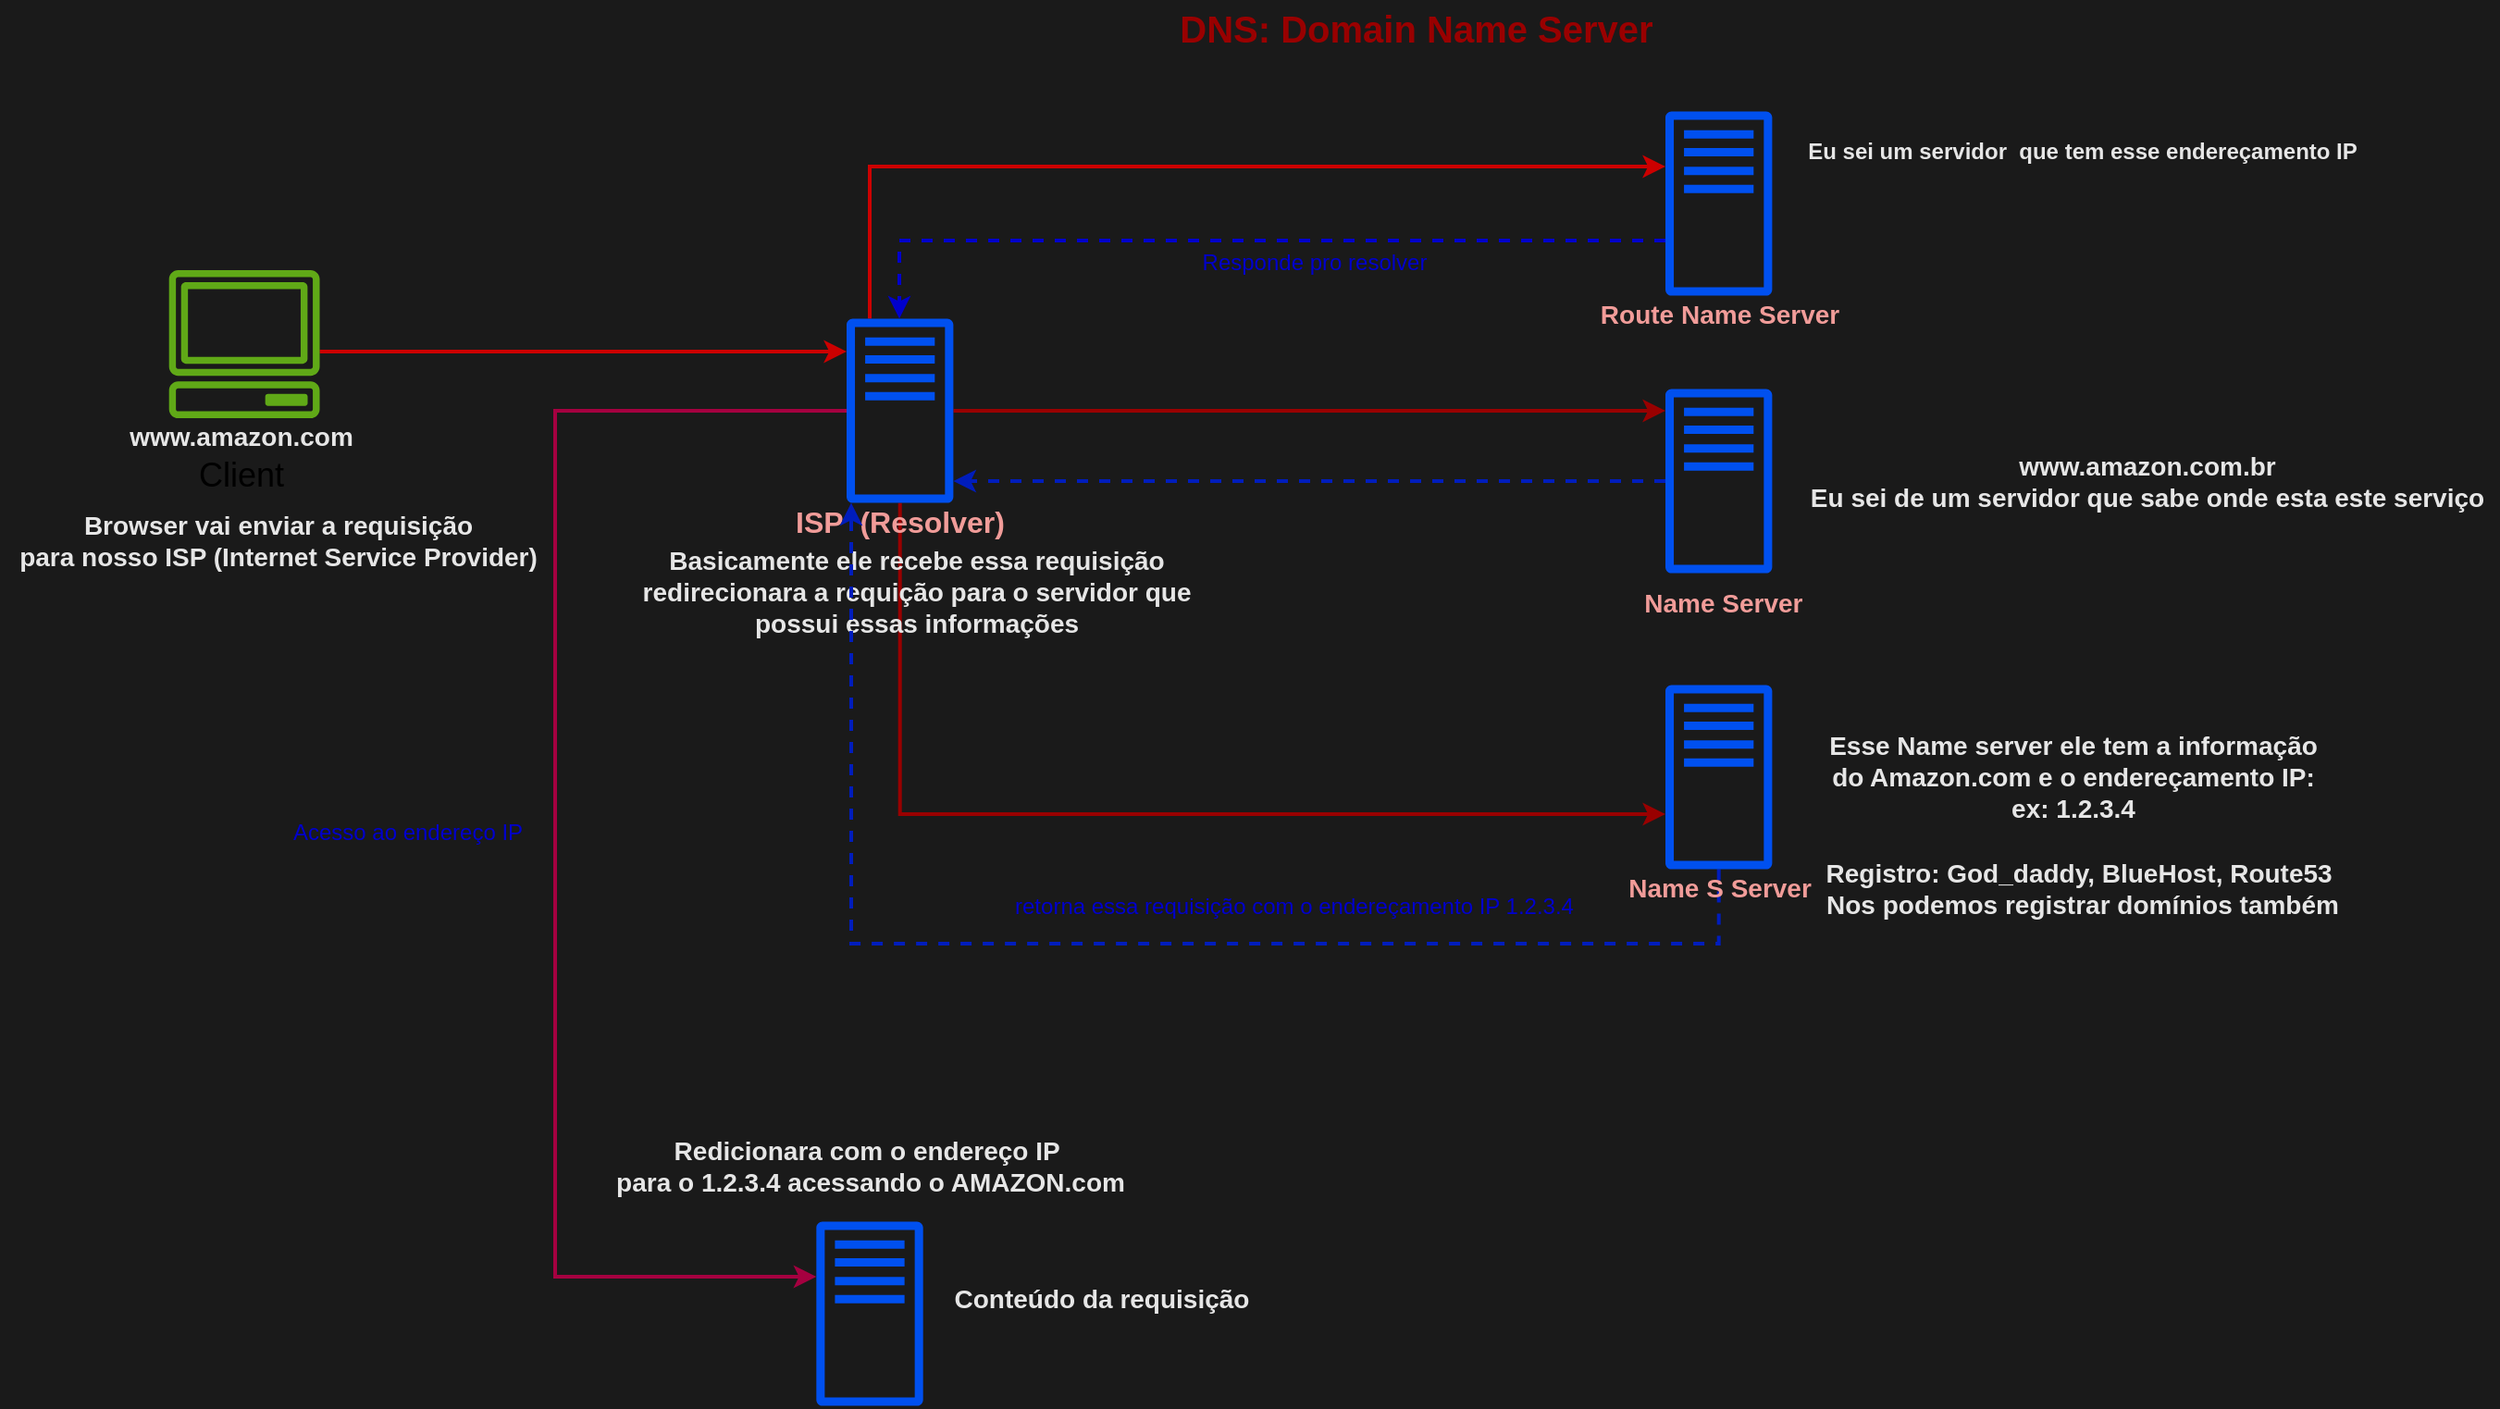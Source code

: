 <mxfile version="17.4.2" type="device"><diagram id="WICaurdqhGkqpW_RqLix" name="Domain Name Server"><mxGraphModel dx="1865" dy="1204" grid="1" gridSize="10" guides="1" tooltips="1" connect="1" arrows="1" fold="1" page="0" pageScale="1" pageWidth="1169" pageHeight="827" background="#1A1A1A" math="0" shadow="0"><root><mxCell id="0"/><mxCell id="1" parent="0"/><mxCell id="3zDydCU0cLycNKoVCkuF-1" value="DNS: Domain Name Server" style="text;html=1;align=center;verticalAlign=middle;resizable=0;points=[];autosize=1;strokeColor=none;fillColor=none;fontSize=20;fontColor=#990000;fontStyle=1" vertex="1" parent="1"><mxGeometry x="540" y="-230" width="270" height="30" as="geometry"/></mxCell><mxCell id="3zDydCU0cLycNKoVCkuF-15" style="edgeStyle=orthogonalEdgeStyle;rounded=0;orthogonalLoop=1;jettySize=auto;html=1;fontSize=14;fontColor=#E6E6E6;strokeColor=#CC0000;strokeWidth=2;fillColor=#FFB570;gradientColor=none;" edge="1" parent="1" source="3zDydCU0cLycNKoVCkuF-2" target="3zDydCU0cLycNKoVCkuF-11"><mxGeometry relative="1" as="geometry"><mxPoint x="280" y="-80" as="targetPoint"/><Array as="points"><mxPoint x="240" y="-40"/><mxPoint x="240" y="-40"/></Array></mxGeometry></mxCell><mxCell id="3zDydCU0cLycNKoVCkuF-2" value="" style="sketch=0;outlineConnect=0;fontColor=#ffffff;fillColor=#60a917;strokeColor=#2D7600;dashed=0;verticalLabelPosition=bottom;verticalAlign=top;align=center;html=1;fontSize=12;fontStyle=0;aspect=fixed;pointerEvents=1;shape=mxgraph.aws4.client;strokeWidth=1;" vertex="1" parent="1"><mxGeometry x="1" y="-84" width="82.11" height="80" as="geometry"/></mxCell><mxCell id="3zDydCU0cLycNKoVCkuF-3" value="Client" style="text;html=1;align=center;verticalAlign=middle;resizable=0;points=[];autosize=1;strokeColor=none;fillColor=none;fontSize=18;" vertex="1" parent="1"><mxGeometry x="10" y="12" width="60" height="30" as="geometry"/></mxCell><mxCell id="3zDydCU0cLycNKoVCkuF-4" value="&lt;font color=&quot;#e6e6e6&quot; style=&quot;font-size: 14px&quot;&gt;Browser vai enviar a requisição&lt;br style=&quot;font-size: 14px&quot;&gt;para nosso ISP (Internet Service Provider)&lt;br style=&quot;font-size: 14px&quot;&gt;&lt;/font&gt;" style="text;html=1;align=center;verticalAlign=middle;resizable=0;points=[];autosize=1;strokeColor=none;fillColor=none;fontSize=14;fontColor=#990000;fontStyle=1" vertex="1" parent="1"><mxGeometry x="-90" y="42" width="300" height="40" as="geometry"/></mxCell><mxCell id="3zDydCU0cLycNKoVCkuF-10" value="&lt;b&gt;www.amazon.com&lt;/b&gt;" style="text;html=1;align=center;verticalAlign=middle;resizable=0;points=[];autosize=1;strokeColor=none;fillColor=none;fontSize=14;fontColor=#E6E6E6;" vertex="1" parent="1"><mxGeometry x="-30" y="-4" width="140" height="20" as="geometry"/></mxCell><mxCell id="3zDydCU0cLycNKoVCkuF-19" style="edgeStyle=orthogonalEdgeStyle;rounded=0;orthogonalLoop=1;jettySize=auto;html=1;fontSize=14;fontColor=#F19C99;strokeColor=#CC0000;strokeWidth=2;fillColor=#FFB570;gradientColor=none;" edge="1" parent="1" source="3zDydCU0cLycNKoVCkuF-11" target="3zDydCU0cLycNKoVCkuF-17"><mxGeometry relative="1" as="geometry"><Array as="points"><mxPoint x="380" y="-140"/></Array></mxGeometry></mxCell><mxCell id="3zDydCU0cLycNKoVCkuF-27" style="edgeStyle=orthogonalEdgeStyle;rounded=0;orthogonalLoop=1;jettySize=auto;html=1;fontSize=12;fontColor=#0000CC;strokeColor=#990000;strokeWidth=2;fillColor=#FFB570;gradientColor=none;elbow=vertical;" edge="1" parent="1" source="3zDydCU0cLycNKoVCkuF-11" target="3zDydCU0cLycNKoVCkuF-21"><mxGeometry relative="1" as="geometry"><Array as="points"><mxPoint x="720" y="-8"/><mxPoint x="720" y="-8"/></Array></mxGeometry></mxCell><mxCell id="3zDydCU0cLycNKoVCkuF-35" style="edgeStyle=orthogonalEdgeStyle;rounded=0;orthogonalLoop=1;jettySize=auto;html=1;fontSize=12;fontColor=#0000CC;strokeColor=#990000;strokeWidth=2;fillColor=#FFB570;gradientColor=none;elbow=vertical;" edge="1" parent="1" source="3zDydCU0cLycNKoVCkuF-11" target="3zDydCU0cLycNKoVCkuF-33"><mxGeometry relative="1" as="geometry"><mxPoint x="390" y="340" as="targetPoint"/><Array as="points"><mxPoint x="396" y="210"/></Array></mxGeometry></mxCell><mxCell id="3zDydCU0cLycNKoVCkuF-41" style="edgeStyle=orthogonalEdgeStyle;rounded=0;orthogonalLoop=1;jettySize=auto;html=1;fontSize=12;fontColor=#0000CC;strokeColor=#A50040;strokeWidth=2;fillColor=#d80073;elbow=vertical;" edge="1" parent="1" source="3zDydCU0cLycNKoVCkuF-11" target="3zDydCU0cLycNKoVCkuF-42"><mxGeometry relative="1" as="geometry"><mxPoint x="240" y="460" as="targetPoint"/><Array as="points"><mxPoint x="210" y="-8"/><mxPoint x="210" y="460"/></Array></mxGeometry></mxCell><mxCell id="3zDydCU0cLycNKoVCkuF-11" value="" style="sketch=0;outlineConnect=0;fontColor=#ffffff;fillColor=#0050ef;strokeColor=#001DBC;dashed=0;verticalLabelPosition=bottom;verticalAlign=top;align=center;html=1;fontSize=12;fontStyle=0;aspect=fixed;pointerEvents=1;shape=mxgraph.aws4.traditional_server;" vertex="1" parent="1"><mxGeometry x="367.5" y="-58" width="57.69" height="100" as="geometry"/></mxCell><mxCell id="3zDydCU0cLycNKoVCkuF-12" value="ISP&amp;nbsp; (Resolver)" style="text;html=1;align=center;verticalAlign=middle;resizable=0;points=[];autosize=1;strokeColor=none;fillColor=none;fontSize=16;fontColor=#F19C99;fontStyle=1" vertex="1" parent="1"><mxGeometry x="331.34" y="42" width="130" height="20" as="geometry"/></mxCell><mxCell id="3zDydCU0cLycNKoVCkuF-16" value="&lt;font color=&quot;#e6e6e6&quot; style=&quot;font-size: 14px&quot;&gt;Basicamente ele recebe essa requisição&lt;br&gt;redirecionara a requição para o servidor que&lt;br&gt;possui essas informações&lt;br style=&quot;font-size: 14px&quot;&gt;&lt;/font&gt;" style="text;html=1;align=center;verticalAlign=middle;resizable=0;points=[];autosize=1;strokeColor=none;fillColor=none;fontSize=14;fontColor=#990000;fontStyle=1" vertex="1" parent="1"><mxGeometry x="250" y="60" width="310" height="60" as="geometry"/></mxCell><mxCell id="3zDydCU0cLycNKoVCkuF-23" style="rounded=0;orthogonalLoop=1;jettySize=auto;html=1;fontSize=12;fontColor=#0000CC;strokeColor=#0000CC;strokeWidth=2;fillColor=#FFB570;gradientColor=none;elbow=vertical;edgeStyle=orthogonalEdgeStyle;dashed=1;" edge="1" parent="1" source="3zDydCU0cLycNKoVCkuF-17" target="3zDydCU0cLycNKoVCkuF-11"><mxGeometry relative="1" as="geometry"><mxPoint x="490" y="10" as="targetPoint"/><Array as="points"><mxPoint x="396" y="-100"/></Array></mxGeometry></mxCell><mxCell id="3zDydCU0cLycNKoVCkuF-17" value="" style="sketch=0;outlineConnect=0;fontColor=#ffffff;fillColor=#0050ef;strokeColor=#001DBC;dashed=0;verticalLabelPosition=bottom;verticalAlign=top;align=center;html=1;fontSize=12;fontStyle=0;aspect=fixed;pointerEvents=1;shape=mxgraph.aws4.traditional_server;" vertex="1" parent="1"><mxGeometry x="810" y="-170" width="57.69" height="100" as="geometry"/></mxCell><mxCell id="3zDydCU0cLycNKoVCkuF-18" value="Route Name Server" style="text;html=1;align=center;verticalAlign=middle;resizable=0;points=[];autosize=1;strokeColor=none;fillColor=none;fontSize=14;fontColor=#F19C99;fontStyle=1" vertex="1" parent="1"><mxGeometry x="768.84" y="-70" width="140" height="20" as="geometry"/></mxCell><mxCell id="3zDydCU0cLycNKoVCkuF-32" style="edgeStyle=orthogonalEdgeStyle;rounded=0;orthogonalLoop=1;jettySize=auto;html=1;fontSize=12;fontColor=#0000CC;strokeColor=#001DBC;strokeWidth=2;fillColor=#0050ef;elbow=vertical;dashed=1;" edge="1" parent="1" source="3zDydCU0cLycNKoVCkuF-21" target="3zDydCU0cLycNKoVCkuF-11"><mxGeometry relative="1" as="geometry"><Array as="points"><mxPoint x="530" y="30"/><mxPoint x="530" y="30"/></Array></mxGeometry></mxCell><mxCell id="3zDydCU0cLycNKoVCkuF-21" value="" style="sketch=0;outlineConnect=0;fontColor=#ffffff;fillColor=#0050ef;strokeColor=#001DBC;dashed=0;verticalLabelPosition=bottom;verticalAlign=top;align=center;html=1;fontSize=12;fontStyle=0;aspect=fixed;pointerEvents=1;shape=mxgraph.aws4.traditional_server;" vertex="1" parent="1"><mxGeometry x="810" y="-20" width="57.69" height="100" as="geometry"/></mxCell><mxCell id="3zDydCU0cLycNKoVCkuF-22" value="&lt;font color=&quot;#e6e6e6&quot; style=&quot;font-size: 12px;&quot;&gt;Eu sei um servidor&amp;nbsp; que tem esse endereçamento IP&lt;br style=&quot;font-size: 12px;&quot;&gt;&lt;/font&gt;" style="text;html=1;align=center;verticalAlign=middle;resizable=0;points=[];autosize=1;strokeColor=none;fillColor=none;fontSize=12;fontColor=#990000;fontStyle=1" vertex="1" parent="1"><mxGeometry x="880" y="-158" width="310" height="20" as="geometry"/></mxCell><mxCell id="3zDydCU0cLycNKoVCkuF-24" value="&lt;font color=&quot;#0000cc&quot;&gt;Responde pro resolver&lt;/font&gt;" style="text;html=1;align=center;verticalAlign=middle;resizable=0;points=[];autosize=1;strokeColor=none;fillColor=none;fontSize=12;fontColor=#F19C99;" vertex="1" parent="1"><mxGeometry x="550" y="-98" width="140" height="20" as="geometry"/></mxCell><mxCell id="3zDydCU0cLycNKoVCkuF-25" value="&lt;font color=&quot;#e6e6e6&quot; style=&quot;font-size: 14px&quot;&gt;www.amazon.com.br&lt;br&gt;Eu sei de um servidor que sabe onde esta este serviço&lt;br style=&quot;font-size: 14px&quot;&gt;&lt;/font&gt;" style="text;html=1;align=center;verticalAlign=middle;resizable=0;points=[];autosize=1;strokeColor=none;fillColor=none;fontSize=14;fontColor=#990000;fontStyle=1" vertex="1" parent="1"><mxGeometry x="880" y="10" width="380" height="40" as="geometry"/></mxCell><mxCell id="3zDydCU0cLycNKoVCkuF-26" value="&amp;nbsp;Name Server" style="text;html=1;align=center;verticalAlign=middle;resizable=0;points=[];autosize=1;strokeColor=none;fillColor=none;fontSize=14;fontColor=#F19C99;fontStyle=1" vertex="1" parent="1"><mxGeometry x="783.84" y="86" width="110" height="20" as="geometry"/></mxCell><mxCell id="3zDydCU0cLycNKoVCkuF-37" style="edgeStyle=orthogonalEdgeStyle;rounded=0;orthogonalLoop=1;jettySize=auto;html=1;fontSize=12;fontColor=#0000CC;strokeColor=#001DBC;strokeWidth=2;fillColor=#0050ef;elbow=vertical;dashed=1;" edge="1" parent="1" source="3zDydCU0cLycNKoVCkuF-33" target="3zDydCU0cLycNKoVCkuF-11"><mxGeometry relative="1" as="geometry"><Array as="points"><mxPoint x="839" y="280"/><mxPoint x="370" y="280"/></Array></mxGeometry></mxCell><mxCell id="3zDydCU0cLycNKoVCkuF-33" value="" style="sketch=0;outlineConnect=0;fontColor=#ffffff;fillColor=#0050ef;strokeColor=#001DBC;dashed=0;verticalLabelPosition=bottom;verticalAlign=top;align=center;html=1;fontSize=12;fontStyle=0;aspect=fixed;pointerEvents=1;shape=mxgraph.aws4.traditional_server;" vertex="1" parent="1"><mxGeometry x="810" y="140" width="57.69" height="100" as="geometry"/></mxCell><mxCell id="3zDydCU0cLycNKoVCkuF-34" value="Name S Server" style="text;html=1;align=center;verticalAlign=middle;resizable=0;points=[];autosize=1;strokeColor=none;fillColor=none;fontSize=14;fontColor=#F19C99;fontStyle=1" vertex="1" parent="1"><mxGeometry x="783.84" y="240" width="110" height="20" as="geometry"/></mxCell><mxCell id="3zDydCU0cLycNKoVCkuF-36" value="&lt;font color=&quot;#e6e6e6&quot; style=&quot;font-size: 14px&quot;&gt;Esse Name server ele tem a informação&lt;br&gt;do Amazon.com e o endereçamento IP:&lt;br&gt;ex: 1.2.3.4&lt;br style=&quot;font-size: 14px&quot;&gt;&lt;/font&gt;" style="text;html=1;align=center;verticalAlign=middle;resizable=0;points=[];autosize=1;strokeColor=none;fillColor=none;fontSize=14;fontColor=#990000;fontStyle=1" vertex="1" parent="1"><mxGeometry x="890" y="160" width="280" height="60" as="geometry"/></mxCell><mxCell id="3zDydCU0cLycNKoVCkuF-38" value="retorna essa requisição com o endereçamento IP 1.2.3.4" style="text;html=1;align=center;verticalAlign=middle;resizable=0;points=[];autosize=1;strokeColor=none;fillColor=none;fontSize=12;fontColor=#0000CC;" vertex="1" parent="1"><mxGeometry x="448.84" y="250" width="320" height="20" as="geometry"/></mxCell><mxCell id="3zDydCU0cLycNKoVCkuF-40" value="&lt;font color=&quot;#e6e6e6&quot; style=&quot;font-size: 14px&quot;&gt;Redicionara com o endereço IP&amp;nbsp;&lt;br&gt;para o 1.2.3.4 acessando o AMAZON.com&lt;br style=&quot;font-size: 14px&quot;&gt;&lt;/font&gt;" style="text;html=1;align=center;verticalAlign=middle;resizable=0;points=[];autosize=1;strokeColor=none;fillColor=none;fontSize=14;fontColor=#990000;fontStyle=1" vertex="1" parent="1"><mxGeometry x="235" y="380" width="290" height="40" as="geometry"/></mxCell><mxCell id="3zDydCU0cLycNKoVCkuF-42" value="" style="sketch=0;outlineConnect=0;fontColor=#ffffff;fillColor=#0050ef;strokeColor=#001DBC;dashed=0;verticalLabelPosition=bottom;verticalAlign=top;align=center;html=1;fontSize=12;fontStyle=0;aspect=fixed;pointerEvents=1;shape=mxgraph.aws4.traditional_server;" vertex="1" parent="1"><mxGeometry x="351.16" y="430" width="57.69" height="100" as="geometry"/></mxCell><mxCell id="3zDydCU0cLycNKoVCkuF-43" value="Acesso ao endereço IP" style="text;html=1;align=center;verticalAlign=middle;resizable=0;points=[];autosize=1;strokeColor=none;fillColor=none;fontSize=12;fontColor=#0000CC;" vertex="1" parent="1"><mxGeometry x="60" y="210" width="140" height="20" as="geometry"/></mxCell><mxCell id="3zDydCU0cLycNKoVCkuF-44" value="&lt;font color=&quot;#e6e6e6&quot;&gt;Conteúdo&amp;nbsp;da requisição&lt;br&gt;&lt;br style=&quot;font-size: 14px&quot;&gt;&lt;/font&gt;" style="text;html=1;align=center;verticalAlign=middle;resizable=0;points=[];autosize=1;strokeColor=none;fillColor=none;fontSize=14;fontColor=#990000;fontStyle=1" vertex="1" parent="1"><mxGeometry x="420" y="460" width="170" height="40" as="geometry"/></mxCell><mxCell id="3zDydCU0cLycNKoVCkuF-45" value="&lt;font color=&quot;#e6e6e6&quot;&gt;Registro: God_daddy, BlueHost, Route53&amp;nbsp;&lt;br&gt;Nos podemos registrar domínios&amp;nbsp;também&lt;br style=&quot;font-size: 14px&quot;&gt;&lt;/font&gt;" style="text;html=1;align=center;verticalAlign=middle;resizable=0;points=[];autosize=1;strokeColor=none;fillColor=none;fontSize=14;fontColor=#990000;fontStyle=1" vertex="1" parent="1"><mxGeometry x="890" y="230" width="290" height="40" as="geometry"/></mxCell></root></mxGraphModel></diagram></mxfile>